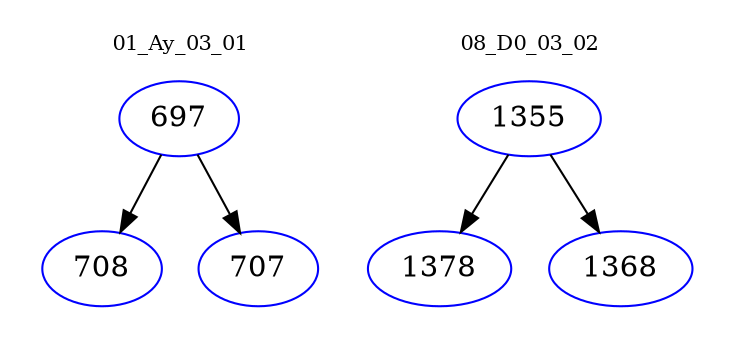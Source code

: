 digraph{
subgraph cluster_0 {
color = white
label = "01_Ay_03_01";
fontsize=10;
T0_697 [label="697", color="blue"]
T0_697 -> T0_708 [color="black"]
T0_708 [label="708", color="blue"]
T0_697 -> T0_707 [color="black"]
T0_707 [label="707", color="blue"]
}
subgraph cluster_1 {
color = white
label = "08_D0_03_02";
fontsize=10;
T1_1355 [label="1355", color="blue"]
T1_1355 -> T1_1378 [color="black"]
T1_1378 [label="1378", color="blue"]
T1_1355 -> T1_1368 [color="black"]
T1_1368 [label="1368", color="blue"]
}
}
